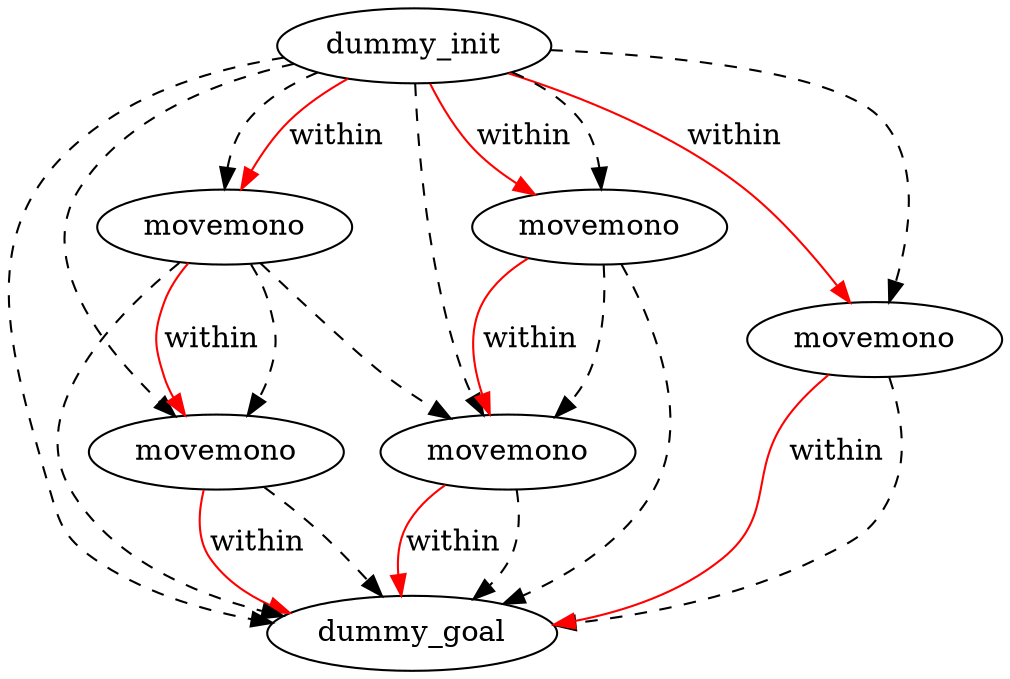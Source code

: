digraph {
	"ecaf8800-ad8a-e364-6379-064fb241b95b" [label=dummy_init]
	"2207cb65-b197-aed1-c57a-e3fff8ed08ae" [label=dummy_goal]
	"5fcf5c22-b9b0-3c1a-baf9-706d802ddcc4" [label=movemono]
	"593c73f2-b8e5-1141-c067-6073e9c000f0" [label=movemono]
	"eca04629-e05b-c7ea-c0a1-5dbc695f34ff" [label=movemono]
	"7c89617d-32b1-792b-2263-960ab43c6fef" [label=movemono]
	"c572aa5b-51d4-1f72-6c77-8135fad76ab7" [label=movemono]
	"ecaf8800-ad8a-e364-6379-064fb241b95b" -> "593c73f2-b8e5-1141-c067-6073e9c000f0" [color=black style=dashed]
	"c572aa5b-51d4-1f72-6c77-8135fad76ab7" -> "5fcf5c22-b9b0-3c1a-baf9-706d802ddcc4" [color=black style=dashed]
	"ecaf8800-ad8a-e364-6379-064fb241b95b" -> "5fcf5c22-b9b0-3c1a-baf9-706d802ddcc4" [color=black style=dashed]
	"ecaf8800-ad8a-e364-6379-064fb241b95b" -> "eca04629-e05b-c7ea-c0a1-5dbc695f34ff" [color=black style=dashed]
	"ecaf8800-ad8a-e364-6379-064fb241b95b" -> "c572aa5b-51d4-1f72-6c77-8135fad76ab7" [color=black style=dashed]
	"7c89617d-32b1-792b-2263-960ab43c6fef" -> "2207cb65-b197-aed1-c57a-e3fff8ed08ae" [color=black style=dashed]
	"ecaf8800-ad8a-e364-6379-064fb241b95b" -> "7c89617d-32b1-792b-2263-960ab43c6fef" [color=black style=dashed]
	"c572aa5b-51d4-1f72-6c77-8135fad76ab7" -> "2207cb65-b197-aed1-c57a-e3fff8ed08ae" [color=black style=dashed]
	"ecaf8800-ad8a-e364-6379-064fb241b95b" -> "2207cb65-b197-aed1-c57a-e3fff8ed08ae" [color=black style=dashed]
	"7c89617d-32b1-792b-2263-960ab43c6fef" -> "5fcf5c22-b9b0-3c1a-baf9-706d802ddcc4" [color=black style=dashed]
	"7c89617d-32b1-792b-2263-960ab43c6fef" -> "eca04629-e05b-c7ea-c0a1-5dbc695f34ff" [color=black style=dashed]
	"eca04629-e05b-c7ea-c0a1-5dbc695f34ff" -> "2207cb65-b197-aed1-c57a-e3fff8ed08ae" [color=black style=dashed]
	"5fcf5c22-b9b0-3c1a-baf9-706d802ddcc4" -> "2207cb65-b197-aed1-c57a-e3fff8ed08ae" [color=black style=dashed]
	"593c73f2-b8e5-1141-c067-6073e9c000f0" -> "2207cb65-b197-aed1-c57a-e3fff8ed08ae" [color=black style=dashed]
	"593c73f2-b8e5-1141-c067-6073e9c000f0" -> "2207cb65-b197-aed1-c57a-e3fff8ed08ae" [label=within color=red]
	"ecaf8800-ad8a-e364-6379-064fb241b95b" -> "593c73f2-b8e5-1141-c067-6073e9c000f0" [label=within color=red]
	"5fcf5c22-b9b0-3c1a-baf9-706d802ddcc4" -> "2207cb65-b197-aed1-c57a-e3fff8ed08ae" [label=within color=red]
	"ecaf8800-ad8a-e364-6379-064fb241b95b" -> "c572aa5b-51d4-1f72-6c77-8135fad76ab7" [label=within color=red]
	"7c89617d-32b1-792b-2263-960ab43c6fef" -> "eca04629-e05b-c7ea-c0a1-5dbc695f34ff" [label=within color=red]
	"eca04629-e05b-c7ea-c0a1-5dbc695f34ff" -> "2207cb65-b197-aed1-c57a-e3fff8ed08ae" [label=within color=red]
	"c572aa5b-51d4-1f72-6c77-8135fad76ab7" -> "5fcf5c22-b9b0-3c1a-baf9-706d802ddcc4" [label=within color=red]
	"ecaf8800-ad8a-e364-6379-064fb241b95b" -> "7c89617d-32b1-792b-2263-960ab43c6fef" [label=within color=red]
}
